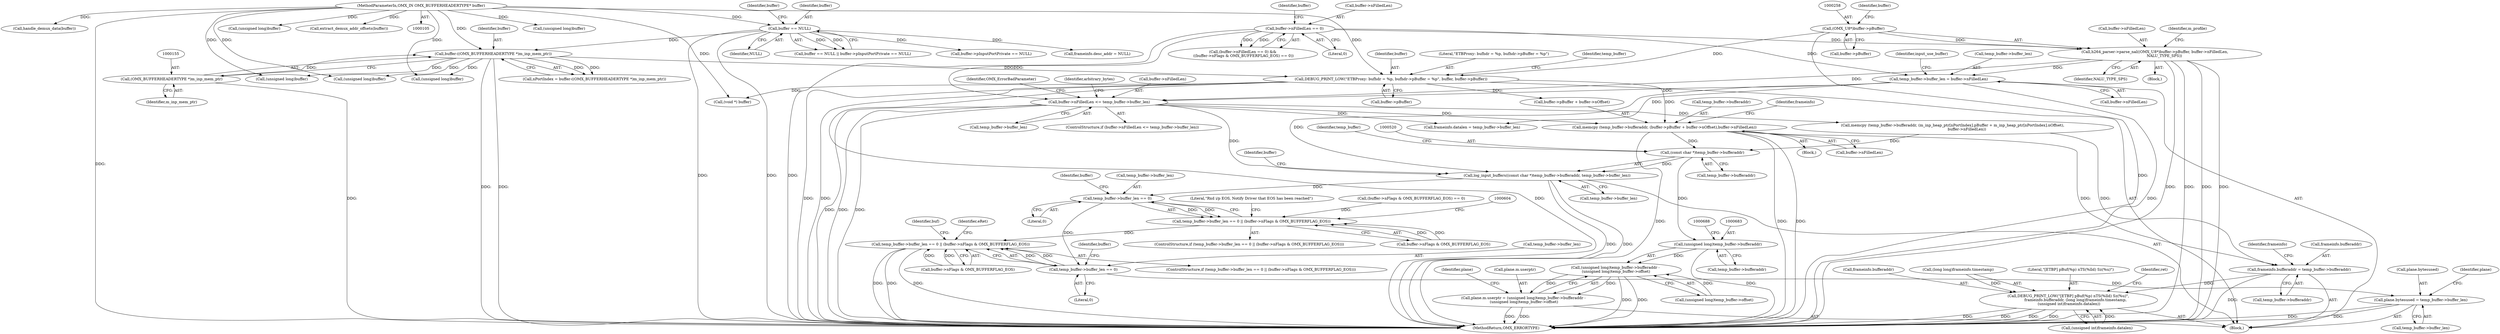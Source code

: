 digraph "0_Android_5b82f4f90c3d531313714df4b936f92fb0ff15cf_0@API" {
"1000318" [label="(Call,memcpy (temp_buffer->bufferaddr, (buffer->pBuffer + buffer->nOffset),buffer->nFilledLen))"];
"1000290" [label="(Call,DEBUG_PRINT_LOW(\"ETBProxy: bufhdr = %p, bufhdr->pBuffer = %p\", buffer, buffer->pBuffer))"];
"1000152" [label="(Call,buffer-((OMX_BUFFERHEADERTYPE *)m_inp_mem_ptr))"];
"1000137" [label="(Call,buffer == NULL)"];
"1000107" [label="(MethodParameterIn,OMX_IN OMX_BUFFERHEADERTYPE* buffer)"];
"1000154" [label="(Call,(OMX_BUFFERHEADERTYPE *)m_inp_mem_ptr)"];
"1000257" [label="(Call,(OMX_U8*)buffer->pBuffer)"];
"1000307" [label="(Call,buffer->nFilledLen <= temp_buffer->buffer_len)"];
"1000178" [label="(Call,buffer->nFilledLen == 0)"];
"1000256" [label="(Call,h264_parser->parse_nal((OMX_U8*)buffer->pBuffer, buffer->nFilledLen,\n                NALU_TYPE_SPS))"];
"1000296" [label="(Call,temp_buffer->buffer_len = buffer->nFilledLen)"];
"1000356" [label="(Call,frameinfo.bufferaddr = temp_buffer->bufferaddr)"];
"1000891" [label="(Call,DEBUG_PRINT_LOW(\"[ETBP] pBuf(%p) nTS(%lld) Sz(%u)\",\n            frameinfo.bufferaddr, (long long)frameinfo.timestamp,\n (unsigned int)frameinfo.datalen))"];
"1000519" [label="(Call,(const char *)temp_buffer->bufferaddr)"];
"1000518" [label="(Call,log_input_buffers((const char *)temp_buffer->bufferaddr, temp_buffer->buffer_len))"];
"1000546" [label="(Call,temp_buffer->buffer_len == 0)"];
"1000545" [label="(Call,temp_buffer->buffer_len == 0 || (buffer->nFlags & OMX_BUFFERFLAG_EOS))"];
"1000621" [label="(Call,temp_buffer->buffer_len == 0 || (buffer->nFlags & OMX_BUFFERFLAG_EOS))"];
"1000622" [label="(Call,temp_buffer->buffer_len == 0)"];
"1000659" [label="(Call,plane.bytesused = temp_buffer->buffer_len)"];
"1000682" [label="(Call,(unsigned long)temp_buffer->bufferaddr)"];
"1000681" [label="(Call,(unsigned long)temp_buffer->bufferaddr -\n (unsigned long)temp_buffer->offset)"];
"1000675" [label="(Call,plane.m.userptr = (unsigned long)temp_buffer->bufferaddr -\n (unsigned long)temp_buffer->offset)"];
"1000292" [label="(Identifier,buffer)"];
"1000182" [label="(Literal,0)"];
"1000311" [label="(Call,temp_buffer->buffer_len)"];
"1000186" [label="(Identifier,buffer)"];
"1000257" [label="(Call,(OMX_U8*)buffer->pBuffer)"];
"1000681" [label="(Call,(unsigned long)temp_buffer->bufferaddr -\n (unsigned long)temp_buffer->offset)"];
"1000137" [label="(Call,buffer == NULL)"];
"1000530" [label="(Identifier,buffer)"];
"1000695" [label="(Identifier,plane)"];
"1000156" [label="(Identifier,m_inp_mem_ptr)"];
"1000290" [label="(Call,DEBUG_PRINT_LOW(\"ETBProxy: bufhdr = %p, bufhdr->pBuffer = %p\", buffer, buffer->pBuffer))"];
"1000178" [label="(Call,buffer->nFilledLen == 0)"];
"1000461" [label="(Call,frameinfo.desc_addr = NULL)"];
"1000635" [label="(Identifier,buf)"];
"1000265" [label="(Identifier,NALU_TYPE_SPS)"];
"1000304" [label="(Identifier,input_use_buffer)"];
"1000154" [label="(Call,(OMX_BUFFERHEADERTYPE *)m_inp_mem_ptr)"];
"1000179" [label="(Call,buffer->nFilledLen)"];
"1000306" [label="(ControlStructure,if (buffer->nFilledLen <= temp_buffer->buffer_len))"];
"1000893" [label="(Call,frameinfo.bufferaddr)"];
"1000209" [label="(Call,(unsigned long)buffer)"];
"1000356" [label="(Call,frameinfo.bufferaddr = temp_buffer->bufferaddr)"];
"1000675" [label="(Call,plane.m.userptr = (unsigned long)temp_buffer->bufferaddr -\n (unsigned long)temp_buffer->offset)"];
"1000319" [label="(Call,temp_buffer->bufferaddr)"];
"1000334" [label="(Call,memcpy (temp_buffer->bufferaddr, (m_inp_heap_ptr[nPortIndex].pBuffer + m_inp_heap_ptr[nPortIndex].nOffset),\n                        buffer->nFilledLen))"];
"1000177" [label="(Call,(buffer->nFilledLen == 0) &&\n ((buffer->nFlags & OMX_BUFFERFLAG_EOS) == 0))"];
"1000367" [label="(Call,(void *) buffer)"];
"1000297" [label="(Call,temp_buffer->buffer_len)"];
"1000291" [label="(Literal,\"ETBProxy: bufhdr = %p, bufhdr->pBuffer = %p\")"];
"1000256" [label="(Call,h264_parser->parse_nal((OMX_U8*)buffer->pBuffer, buffer->nFilledLen,\n                NALU_TYPE_SPS))"];
"1000142" [label="(Identifier,buffer)"];
"1000546" [label="(Call,temp_buffer->buffer_len == 0)"];
"1000626" [label="(Literal,0)"];
"1000136" [label="(Call,buffer == NULL || buffer->pInputPortPrivate == NULL)"];
"1000308" [label="(Call,buffer->nFilledLen)"];
"1000544" [label="(ControlStructure,if (temp_buffer->buffer_len == 0 || (buffer->nFlags & OMX_BUFFERFLAG_EOS)))"];
"1000263" [label="(Identifier,buffer)"];
"1000365" [label="(Identifier,frameinfo)"];
"1000547" [label="(Call,temp_buffer->buffer_len)"];
"1000642" [label="(Identifier,eRet)"];
"1000682" [label="(Call,(unsigned long)temp_buffer->bufferaddr)"];
"1000558" [label="(Literal,\"Rxd i/p EOS, Notify Driver that EOS has been reached\")"];
"1000521" [label="(Call,temp_buffer->bufferaddr)"];
"1000318" [label="(Call,memcpy (temp_buffer->bufferaddr, (buffer->pBuffer + buffer->nOffset),buffer->nFilledLen))"];
"1000296" [label="(Call,temp_buffer->buffer_len = buffer->nFilledLen)"];
"1000870" [label="(Call,(unsigned long)buffer)"];
"1000370" [label="(Call,frameinfo.datalen = temp_buffer->buffer_len)"];
"1000250" [label="(Block,)"];
"1000437" [label="(Call,handle_demux_data(buffer))"];
"1000901" [label="(Call,(unsigned int)frameinfo.datalen)"];
"1000891" [label="(Call,DEBUG_PRINT_LOW(\"[ETBP] pBuf(%p) nTS(%lld) Sz(%u)\",\n            frameinfo.bufferaddr, (long long)frameinfo.timestamp,\n (unsigned int)frameinfo.datalen))"];
"1000622" [label="(Call,temp_buffer->buffer_len == 0)"];
"1000360" [label="(Call,temp_buffer->bufferaddr)"];
"1000629" [label="(Identifier,buffer)"];
"1000545" [label="(Call,temp_buffer->buffer_len == 0 || (buffer->nFlags & OMX_BUFFERFLAG_EOS))"];
"1000553" [label="(Identifier,buffer)"];
"1000108" [label="(Block,)"];
"1000621" [label="(Call,temp_buffer->buffer_len == 0 || (buffer->nFlags & OMX_BUFFERFLAG_EOS))"];
"1000183" [label="(Call,(buffer->nFlags & OMX_BUFFERFLAG_EOS) == 0)"];
"1000153" [label="(Identifier,buffer)"];
"1000300" [label="(Call,buffer->nFilledLen)"];
"1000107" [label="(MethodParameterIn,OMX_IN OMX_BUFFERHEADERTYPE* buffer)"];
"1000623" [label="(Call,temp_buffer->buffer_len)"];
"1000329" [label="(Call,buffer->nFilledLen)"];
"1000896" [label="(Call,(long long)frameinfo.timestamp)"];
"1000525" [label="(Identifier,temp_buffer)"];
"1000358" [label="(Identifier,frameinfo)"];
"1000908" [label="(MethodReturn,OMX_ERRORTYPE)"];
"1000152" [label="(Call,buffer-((OMX_BUFFERHEADERTYPE *)m_inp_mem_ptr))"];
"1000684" [label="(Call,temp_buffer->bufferaddr)"];
"1000276" [label="(Call,(unsigned long)buffer)"];
"1000524" [label="(Call,temp_buffer->buffer_len)"];
"1000317" [label="(Block,)"];
"1000150" [label="(Call,nPortIndex = buffer-((OMX_BUFFERHEADERTYPE *)m_inp_mem_ptr))"];
"1000663" [label="(Call,temp_buffer->buffer_len)"];
"1000259" [label="(Call,buffer->pBuffer)"];
"1000262" [label="(Call,buffer->nFilledLen)"];
"1000519" [label="(Call,(const char *)temp_buffer->bufferaddr)"];
"1000139" [label="(Identifier,NULL)"];
"1000307" [label="(Call,buffer->nFilledLen <= temp_buffer->buffer_len)"];
"1000355" [label="(Identifier,OMX_ErrorBadParameter)"];
"1000316" [label="(Identifier,arbitrary_bytes)"];
"1000267" [label="(Identifier,m_profile)"];
"1000194" [label="(Call,(unsigned long)buffer)"];
"1000627" [label="(Call,buffer->nFlags & OMX_BUFFERFLAG_EOS)"];
"1000660" [label="(Call,plane.bytesused)"];
"1000518" [label="(Call,log_input_buffers((const char *)temp_buffer->bufferaddr, temp_buffer->buffer_len))"];
"1000140" [label="(Call,buffer->pInputPortPrivate == NULL)"];
"1000884" [label="(Call,(unsigned long)buffer)"];
"1000138" [label="(Identifier,buffer)"];
"1000298" [label="(Identifier,temp_buffer)"];
"1000892" [label="(Literal,\"[ETBP] pBuf(%p) nTS(%lld) Sz(%u)\")"];
"1000907" [label="(Identifier,ret)"];
"1000293" [label="(Call,buffer->pBuffer)"];
"1000659" [label="(Call,plane.bytesused = temp_buffer->buffer_len)"];
"1000322" [label="(Call,buffer->pBuffer + buffer->nOffset)"];
"1000676" [label="(Call,plane.m.userptr)"];
"1000551" [label="(Call,buffer->nFlags & OMX_BUFFERFLAG_EOS)"];
"1000620" [label="(ControlStructure,if (temp_buffer->buffer_len == 0 || (buffer->nFlags & OMX_BUFFERFLAG_EOS)))"];
"1000430" [label="(Call,extract_demux_addr_offsets(buffer))"];
"1000550" [label="(Literal,0)"];
"1000357" [label="(Call,frameinfo.bufferaddr)"];
"1000668" [label="(Identifier,plane)"];
"1000687" [label="(Call,(unsigned long)temp_buffer->offset)"];
"1000318" -> "1000317"  [label="AST: "];
"1000318" -> "1000329"  [label="CFG: "];
"1000319" -> "1000318"  [label="AST: "];
"1000322" -> "1000318"  [label="AST: "];
"1000329" -> "1000318"  [label="AST: "];
"1000358" -> "1000318"  [label="CFG: "];
"1000318" -> "1000908"  [label="DDG: "];
"1000318" -> "1000908"  [label="DDG: "];
"1000318" -> "1000908"  [label="DDG: "];
"1000290" -> "1000318"  [label="DDG: "];
"1000307" -> "1000318"  [label="DDG: "];
"1000318" -> "1000356"  [label="DDG: "];
"1000318" -> "1000519"  [label="DDG: "];
"1000290" -> "1000108"  [label="AST: "];
"1000290" -> "1000293"  [label="CFG: "];
"1000291" -> "1000290"  [label="AST: "];
"1000292" -> "1000290"  [label="AST: "];
"1000293" -> "1000290"  [label="AST: "];
"1000298" -> "1000290"  [label="CFG: "];
"1000290" -> "1000908"  [label="DDG: "];
"1000290" -> "1000908"  [label="DDG: "];
"1000290" -> "1000908"  [label="DDG: "];
"1000152" -> "1000290"  [label="DDG: "];
"1000107" -> "1000290"  [label="DDG: "];
"1000257" -> "1000290"  [label="DDG: "];
"1000290" -> "1000322"  [label="DDG: "];
"1000290" -> "1000367"  [label="DDG: "];
"1000152" -> "1000150"  [label="AST: "];
"1000152" -> "1000154"  [label="CFG: "];
"1000153" -> "1000152"  [label="AST: "];
"1000154" -> "1000152"  [label="AST: "];
"1000150" -> "1000152"  [label="CFG: "];
"1000152" -> "1000908"  [label="DDG: "];
"1000152" -> "1000908"  [label="DDG: "];
"1000152" -> "1000150"  [label="DDG: "];
"1000152" -> "1000150"  [label="DDG: "];
"1000137" -> "1000152"  [label="DDG: "];
"1000107" -> "1000152"  [label="DDG: "];
"1000154" -> "1000152"  [label="DDG: "];
"1000152" -> "1000194"  [label="DDG: "];
"1000152" -> "1000209"  [label="DDG: "];
"1000152" -> "1000276"  [label="DDG: "];
"1000137" -> "1000136"  [label="AST: "];
"1000137" -> "1000139"  [label="CFG: "];
"1000138" -> "1000137"  [label="AST: "];
"1000139" -> "1000137"  [label="AST: "];
"1000142" -> "1000137"  [label="CFG: "];
"1000136" -> "1000137"  [label="CFG: "];
"1000137" -> "1000908"  [label="DDG: "];
"1000137" -> "1000908"  [label="DDG: "];
"1000137" -> "1000136"  [label="DDG: "];
"1000137" -> "1000136"  [label="DDG: "];
"1000107" -> "1000137"  [label="DDG: "];
"1000137" -> "1000140"  [label="DDG: "];
"1000137" -> "1000461"  [label="DDG: "];
"1000107" -> "1000105"  [label="AST: "];
"1000107" -> "1000908"  [label="DDG: "];
"1000107" -> "1000194"  [label="DDG: "];
"1000107" -> "1000209"  [label="DDG: "];
"1000107" -> "1000276"  [label="DDG: "];
"1000107" -> "1000367"  [label="DDG: "];
"1000107" -> "1000430"  [label="DDG: "];
"1000107" -> "1000437"  [label="DDG: "];
"1000107" -> "1000870"  [label="DDG: "];
"1000107" -> "1000884"  [label="DDG: "];
"1000154" -> "1000156"  [label="CFG: "];
"1000155" -> "1000154"  [label="AST: "];
"1000156" -> "1000154"  [label="AST: "];
"1000154" -> "1000908"  [label="DDG: "];
"1000257" -> "1000256"  [label="AST: "];
"1000257" -> "1000259"  [label="CFG: "];
"1000258" -> "1000257"  [label="AST: "];
"1000259" -> "1000257"  [label="AST: "];
"1000263" -> "1000257"  [label="CFG: "];
"1000257" -> "1000908"  [label="DDG: "];
"1000257" -> "1000256"  [label="DDG: "];
"1000307" -> "1000306"  [label="AST: "];
"1000307" -> "1000311"  [label="CFG: "];
"1000308" -> "1000307"  [label="AST: "];
"1000311" -> "1000307"  [label="AST: "];
"1000316" -> "1000307"  [label="CFG: "];
"1000355" -> "1000307"  [label="CFG: "];
"1000307" -> "1000908"  [label="DDG: "];
"1000307" -> "1000908"  [label="DDG: "];
"1000307" -> "1000908"  [label="DDG: "];
"1000178" -> "1000307"  [label="DDG: "];
"1000256" -> "1000307"  [label="DDG: "];
"1000296" -> "1000307"  [label="DDG: "];
"1000307" -> "1000334"  [label="DDG: "];
"1000307" -> "1000370"  [label="DDG: "];
"1000307" -> "1000518"  [label="DDG: "];
"1000178" -> "1000177"  [label="AST: "];
"1000178" -> "1000182"  [label="CFG: "];
"1000179" -> "1000178"  [label="AST: "];
"1000182" -> "1000178"  [label="AST: "];
"1000186" -> "1000178"  [label="CFG: "];
"1000177" -> "1000178"  [label="CFG: "];
"1000178" -> "1000908"  [label="DDG: "];
"1000178" -> "1000177"  [label="DDG: "];
"1000178" -> "1000177"  [label="DDG: "];
"1000178" -> "1000256"  [label="DDG: "];
"1000178" -> "1000296"  [label="DDG: "];
"1000256" -> "1000250"  [label="AST: "];
"1000256" -> "1000265"  [label="CFG: "];
"1000262" -> "1000256"  [label="AST: "];
"1000265" -> "1000256"  [label="AST: "];
"1000267" -> "1000256"  [label="CFG: "];
"1000256" -> "1000908"  [label="DDG: "];
"1000256" -> "1000908"  [label="DDG: "];
"1000256" -> "1000908"  [label="DDG: "];
"1000256" -> "1000908"  [label="DDG: "];
"1000256" -> "1000296"  [label="DDG: "];
"1000296" -> "1000108"  [label="AST: "];
"1000296" -> "1000300"  [label="CFG: "];
"1000297" -> "1000296"  [label="AST: "];
"1000300" -> "1000296"  [label="AST: "];
"1000304" -> "1000296"  [label="CFG: "];
"1000296" -> "1000908"  [label="DDG: "];
"1000296" -> "1000370"  [label="DDG: "];
"1000296" -> "1000518"  [label="DDG: "];
"1000356" -> "1000108"  [label="AST: "];
"1000356" -> "1000360"  [label="CFG: "];
"1000357" -> "1000356"  [label="AST: "];
"1000360" -> "1000356"  [label="AST: "];
"1000365" -> "1000356"  [label="CFG: "];
"1000356" -> "1000908"  [label="DDG: "];
"1000334" -> "1000356"  [label="DDG: "];
"1000356" -> "1000891"  [label="DDG: "];
"1000891" -> "1000108"  [label="AST: "];
"1000891" -> "1000901"  [label="CFG: "];
"1000892" -> "1000891"  [label="AST: "];
"1000893" -> "1000891"  [label="AST: "];
"1000896" -> "1000891"  [label="AST: "];
"1000901" -> "1000891"  [label="AST: "];
"1000907" -> "1000891"  [label="CFG: "];
"1000891" -> "1000908"  [label="DDG: "];
"1000891" -> "1000908"  [label="DDG: "];
"1000891" -> "1000908"  [label="DDG: "];
"1000891" -> "1000908"  [label="DDG: "];
"1000896" -> "1000891"  [label="DDG: "];
"1000901" -> "1000891"  [label="DDG: "];
"1000519" -> "1000518"  [label="AST: "];
"1000519" -> "1000521"  [label="CFG: "];
"1000520" -> "1000519"  [label="AST: "];
"1000521" -> "1000519"  [label="AST: "];
"1000525" -> "1000519"  [label="CFG: "];
"1000519" -> "1000518"  [label="DDG: "];
"1000334" -> "1000519"  [label="DDG: "];
"1000519" -> "1000682"  [label="DDG: "];
"1000518" -> "1000108"  [label="AST: "];
"1000518" -> "1000524"  [label="CFG: "];
"1000524" -> "1000518"  [label="AST: "];
"1000530" -> "1000518"  [label="CFG: "];
"1000518" -> "1000908"  [label="DDG: "];
"1000518" -> "1000908"  [label="DDG: "];
"1000518" -> "1000546"  [label="DDG: "];
"1000546" -> "1000545"  [label="AST: "];
"1000546" -> "1000550"  [label="CFG: "];
"1000547" -> "1000546"  [label="AST: "];
"1000550" -> "1000546"  [label="AST: "];
"1000553" -> "1000546"  [label="CFG: "];
"1000545" -> "1000546"  [label="CFG: "];
"1000546" -> "1000545"  [label="DDG: "];
"1000546" -> "1000545"  [label="DDG: "];
"1000546" -> "1000622"  [label="DDG: "];
"1000545" -> "1000544"  [label="AST: "];
"1000545" -> "1000551"  [label="CFG: "];
"1000551" -> "1000545"  [label="AST: "];
"1000558" -> "1000545"  [label="CFG: "];
"1000604" -> "1000545"  [label="CFG: "];
"1000183" -> "1000545"  [label="DDG: "];
"1000551" -> "1000545"  [label="DDG: "];
"1000551" -> "1000545"  [label="DDG: "];
"1000545" -> "1000621"  [label="DDG: "];
"1000621" -> "1000620"  [label="AST: "];
"1000621" -> "1000622"  [label="CFG: "];
"1000621" -> "1000627"  [label="CFG: "];
"1000622" -> "1000621"  [label="AST: "];
"1000627" -> "1000621"  [label="AST: "];
"1000635" -> "1000621"  [label="CFG: "];
"1000642" -> "1000621"  [label="CFG: "];
"1000621" -> "1000908"  [label="DDG: "];
"1000621" -> "1000908"  [label="DDG: "];
"1000621" -> "1000908"  [label="DDG: "];
"1000622" -> "1000621"  [label="DDG: "];
"1000622" -> "1000621"  [label="DDG: "];
"1000627" -> "1000621"  [label="DDG: "];
"1000627" -> "1000621"  [label="DDG: "];
"1000622" -> "1000626"  [label="CFG: "];
"1000623" -> "1000622"  [label="AST: "];
"1000626" -> "1000622"  [label="AST: "];
"1000629" -> "1000622"  [label="CFG: "];
"1000622" -> "1000659"  [label="DDG: "];
"1000659" -> "1000108"  [label="AST: "];
"1000659" -> "1000663"  [label="CFG: "];
"1000660" -> "1000659"  [label="AST: "];
"1000663" -> "1000659"  [label="AST: "];
"1000668" -> "1000659"  [label="CFG: "];
"1000659" -> "1000908"  [label="DDG: "];
"1000659" -> "1000908"  [label="DDG: "];
"1000682" -> "1000681"  [label="AST: "];
"1000682" -> "1000684"  [label="CFG: "];
"1000683" -> "1000682"  [label="AST: "];
"1000684" -> "1000682"  [label="AST: "];
"1000688" -> "1000682"  [label="CFG: "];
"1000682" -> "1000908"  [label="DDG: "];
"1000682" -> "1000681"  [label="DDG: "];
"1000681" -> "1000675"  [label="AST: "];
"1000681" -> "1000687"  [label="CFG: "];
"1000687" -> "1000681"  [label="AST: "];
"1000675" -> "1000681"  [label="CFG: "];
"1000681" -> "1000908"  [label="DDG: "];
"1000681" -> "1000908"  [label="DDG: "];
"1000681" -> "1000675"  [label="DDG: "];
"1000681" -> "1000675"  [label="DDG: "];
"1000687" -> "1000681"  [label="DDG: "];
"1000675" -> "1000108"  [label="AST: "];
"1000676" -> "1000675"  [label="AST: "];
"1000695" -> "1000675"  [label="CFG: "];
"1000675" -> "1000908"  [label="DDG: "];
"1000675" -> "1000908"  [label="DDG: "];
}
